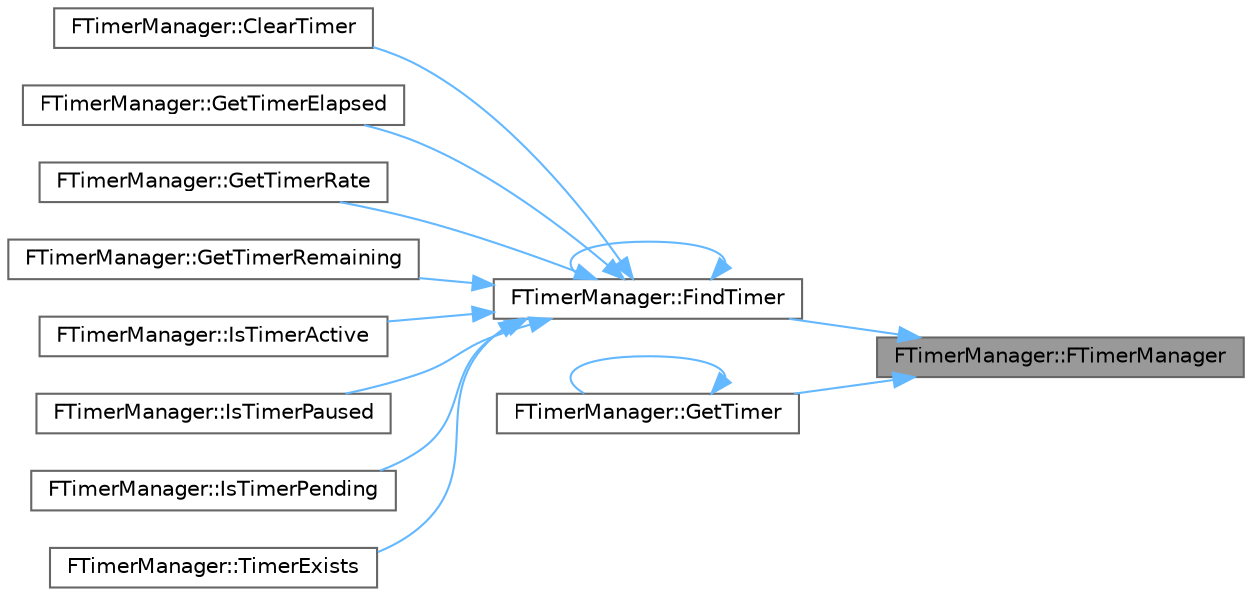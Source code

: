 digraph "FTimerManager::FTimerManager"
{
 // INTERACTIVE_SVG=YES
 // LATEX_PDF_SIZE
  bgcolor="transparent";
  edge [fontname=Helvetica,fontsize=10,labelfontname=Helvetica,labelfontsize=10];
  node [fontname=Helvetica,fontsize=10,shape=box,height=0.2,width=0.4];
  rankdir="RL";
  Node1 [id="Node000001",label="FTimerManager::FTimerManager",height=0.2,width=0.4,color="gray40", fillcolor="grey60", style="filled", fontcolor="black",tooltip=" "];
  Node1 -> Node2 [id="edge1_Node000001_Node000002",dir="back",color="steelblue1",style="solid",tooltip=" "];
  Node2 [id="Node000002",label="FTimerManager::FindTimer",height=0.2,width=0.4,color="grey40", fillcolor="white", style="filled",URL="$d7/dea/classFTimerManager.html#af892d5f68ef8f27e8c836854bf376862",tooltip="Will find a timer in the active, paused, or pending list."];
  Node2 -> Node3 [id="edge2_Node000002_Node000003",dir="back",color="steelblue1",style="solid",tooltip=" "];
  Node3 [id="Node000003",label="FTimerManager::ClearTimer",height=0.2,width=0.4,color="grey40", fillcolor="white", style="filled",URL="$d7/dea/classFTimerManager.html#adcfb74da5024fe37b40eb4f7f121b1a5",tooltip="Clears a previously set timer, identical to calling SetTimer() with a <= 0.f rate."];
  Node2 -> Node2 [id="edge3_Node000002_Node000002",dir="back",color="steelblue1",style="solid",tooltip=" "];
  Node2 -> Node4 [id="edge4_Node000002_Node000004",dir="back",color="steelblue1",style="solid",tooltip=" "];
  Node4 [id="Node000004",label="FTimerManager::GetTimerElapsed",height=0.2,width=0.4,color="grey40", fillcolor="white", style="filled",URL="$d7/dea/classFTimerManager.html#a429cc570d83e8663acdd4bb7a720411d",tooltip="Gets the current elapsed time for the specified timer."];
  Node2 -> Node5 [id="edge5_Node000002_Node000005",dir="back",color="steelblue1",style="solid",tooltip=" "];
  Node5 [id="Node000005",label="FTimerManager::GetTimerRate",height=0.2,width=0.4,color="grey40", fillcolor="white", style="filled",URL="$d7/dea/classFTimerManager.html#aed48dabe3dd584c04ef3fea80e4c54fc",tooltip="Gets the current rate (time between activations) for the specified timer."];
  Node2 -> Node6 [id="edge6_Node000002_Node000006",dir="back",color="steelblue1",style="solid",tooltip=" "];
  Node6 [id="Node000006",label="FTimerManager::GetTimerRemaining",height=0.2,width=0.4,color="grey40", fillcolor="white", style="filled",URL="$d7/dea/classFTimerManager.html#a8bb74bb70ebd857cdbc12319d351173f",tooltip="Gets the time remaining before the specified timer is called."];
  Node2 -> Node7 [id="edge7_Node000002_Node000007",dir="back",color="steelblue1",style="solid",tooltip=" "];
  Node7 [id="Node000007",label="FTimerManager::IsTimerActive",height=0.2,width=0.4,color="grey40", fillcolor="white", style="filled",URL="$d7/dea/classFTimerManager.html#a24530158c0288dd45ffd272f746a4c2e",tooltip="Returns true if the specified timer exists and is not paused."];
  Node2 -> Node8 [id="edge8_Node000002_Node000008",dir="back",color="steelblue1",style="solid",tooltip=" "];
  Node8 [id="Node000008",label="FTimerManager::IsTimerPaused",height=0.2,width=0.4,color="grey40", fillcolor="white", style="filled",URL="$d7/dea/classFTimerManager.html#ac92854ccfaa78a0c8750aee7e39a6bf7",tooltip="Returns true if the specified timer exists and is paused."];
  Node2 -> Node9 [id="edge9_Node000002_Node000009",dir="back",color="steelblue1",style="solid",tooltip=" "];
  Node9 [id="Node000009",label="FTimerManager::IsTimerPending",height=0.2,width=0.4,color="grey40", fillcolor="white", style="filled",URL="$d7/dea/classFTimerManager.html#a03f067a07bcd59da742e8629952b1d34",tooltip="Returns true if the specified timer exists and is pending."];
  Node2 -> Node10 [id="edge10_Node000002_Node000010",dir="back",color="steelblue1",style="solid",tooltip=" "];
  Node10 [id="Node000010",label="FTimerManager::TimerExists",height=0.2,width=0.4,color="grey40", fillcolor="white", style="filled",URL="$d7/dea/classFTimerManager.html#ab0309ae9b59666dbf519ca5d47f9f957",tooltip="Returns true if the specified timer exists."];
  Node1 -> Node11 [id="edge11_Node000001_Node000011",dir="back",color="steelblue1",style="solid",tooltip=" "];
  Node11 [id="Node000011",label="FTimerManager::GetTimer",height=0.2,width=0.4,color="grey40", fillcolor="white", style="filled",URL="$d7/dea/classFTimerManager.html#a9a6529a3225e4ec99489153f64af9180",tooltip="Will get a timer in the active, paused, or pending list."];
  Node11 -> Node11 [id="edge12_Node000011_Node000011",dir="back",color="steelblue1",style="solid",tooltip=" "];
}
